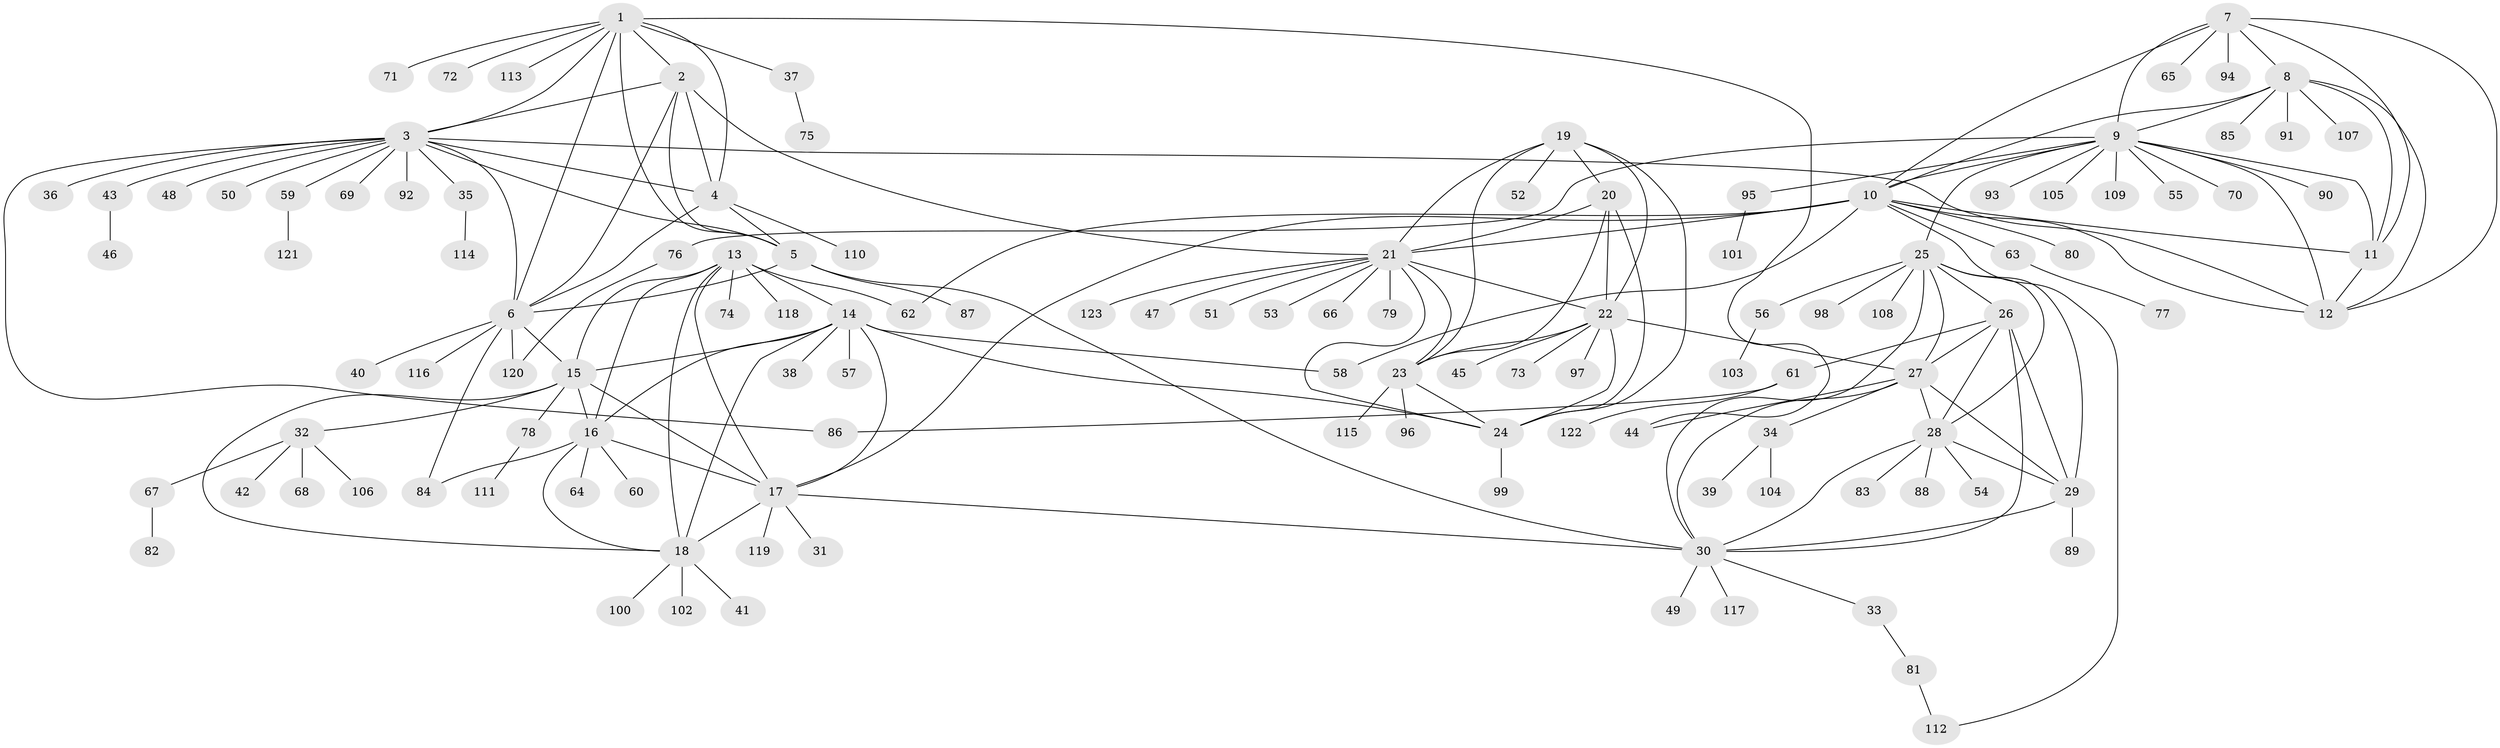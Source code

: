 // Generated by graph-tools (version 1.1) at 2025/37/03/09/25 02:37:16]
// undirected, 123 vertices, 185 edges
graph export_dot {
graph [start="1"]
  node [color=gray90,style=filled];
  1;
  2;
  3;
  4;
  5;
  6;
  7;
  8;
  9;
  10;
  11;
  12;
  13;
  14;
  15;
  16;
  17;
  18;
  19;
  20;
  21;
  22;
  23;
  24;
  25;
  26;
  27;
  28;
  29;
  30;
  31;
  32;
  33;
  34;
  35;
  36;
  37;
  38;
  39;
  40;
  41;
  42;
  43;
  44;
  45;
  46;
  47;
  48;
  49;
  50;
  51;
  52;
  53;
  54;
  55;
  56;
  57;
  58;
  59;
  60;
  61;
  62;
  63;
  64;
  65;
  66;
  67;
  68;
  69;
  70;
  71;
  72;
  73;
  74;
  75;
  76;
  77;
  78;
  79;
  80;
  81;
  82;
  83;
  84;
  85;
  86;
  87;
  88;
  89;
  90;
  91;
  92;
  93;
  94;
  95;
  96;
  97;
  98;
  99;
  100;
  101;
  102;
  103;
  104;
  105;
  106;
  107;
  108;
  109;
  110;
  111;
  112;
  113;
  114;
  115;
  116;
  117;
  118;
  119;
  120;
  121;
  122;
  123;
  1 -- 2;
  1 -- 3;
  1 -- 4;
  1 -- 5;
  1 -- 6;
  1 -- 37;
  1 -- 44;
  1 -- 71;
  1 -- 72;
  1 -- 113;
  2 -- 3;
  2 -- 4;
  2 -- 5;
  2 -- 6;
  2 -- 21;
  3 -- 4;
  3 -- 5;
  3 -- 6;
  3 -- 12;
  3 -- 35;
  3 -- 36;
  3 -- 43;
  3 -- 48;
  3 -- 50;
  3 -- 59;
  3 -- 69;
  3 -- 86;
  3 -- 92;
  4 -- 5;
  4 -- 6;
  4 -- 110;
  5 -- 6;
  5 -- 30;
  5 -- 87;
  6 -- 15;
  6 -- 40;
  6 -- 84;
  6 -- 116;
  6 -- 120;
  7 -- 8;
  7 -- 9;
  7 -- 10;
  7 -- 11;
  7 -- 12;
  7 -- 65;
  7 -- 94;
  8 -- 9;
  8 -- 10;
  8 -- 11;
  8 -- 12;
  8 -- 85;
  8 -- 91;
  8 -- 107;
  9 -- 10;
  9 -- 11;
  9 -- 12;
  9 -- 25;
  9 -- 55;
  9 -- 70;
  9 -- 76;
  9 -- 90;
  9 -- 93;
  9 -- 95;
  9 -- 105;
  9 -- 109;
  10 -- 11;
  10 -- 12;
  10 -- 17;
  10 -- 21;
  10 -- 58;
  10 -- 62;
  10 -- 63;
  10 -- 80;
  10 -- 112;
  11 -- 12;
  13 -- 14;
  13 -- 15;
  13 -- 16;
  13 -- 17;
  13 -- 18;
  13 -- 62;
  13 -- 74;
  13 -- 118;
  14 -- 15;
  14 -- 16;
  14 -- 17;
  14 -- 18;
  14 -- 24;
  14 -- 38;
  14 -- 57;
  14 -- 58;
  15 -- 16;
  15 -- 17;
  15 -- 18;
  15 -- 32;
  15 -- 78;
  16 -- 17;
  16 -- 18;
  16 -- 60;
  16 -- 64;
  16 -- 84;
  17 -- 18;
  17 -- 30;
  17 -- 31;
  17 -- 119;
  18 -- 41;
  18 -- 100;
  18 -- 102;
  19 -- 20;
  19 -- 21;
  19 -- 22;
  19 -- 23;
  19 -- 24;
  19 -- 52;
  20 -- 21;
  20 -- 22;
  20 -- 23;
  20 -- 24;
  21 -- 22;
  21 -- 23;
  21 -- 24;
  21 -- 47;
  21 -- 51;
  21 -- 53;
  21 -- 66;
  21 -- 79;
  21 -- 123;
  22 -- 23;
  22 -- 24;
  22 -- 27;
  22 -- 45;
  22 -- 73;
  22 -- 97;
  23 -- 24;
  23 -- 96;
  23 -- 115;
  24 -- 99;
  25 -- 26;
  25 -- 27;
  25 -- 28;
  25 -- 29;
  25 -- 30;
  25 -- 56;
  25 -- 98;
  25 -- 108;
  26 -- 27;
  26 -- 28;
  26 -- 29;
  26 -- 30;
  26 -- 61;
  27 -- 28;
  27 -- 29;
  27 -- 30;
  27 -- 34;
  27 -- 44;
  28 -- 29;
  28 -- 30;
  28 -- 54;
  28 -- 83;
  28 -- 88;
  29 -- 30;
  29 -- 89;
  30 -- 33;
  30 -- 49;
  30 -- 117;
  32 -- 42;
  32 -- 67;
  32 -- 68;
  32 -- 106;
  33 -- 81;
  34 -- 39;
  34 -- 104;
  35 -- 114;
  37 -- 75;
  43 -- 46;
  56 -- 103;
  59 -- 121;
  61 -- 86;
  61 -- 122;
  63 -- 77;
  67 -- 82;
  76 -- 120;
  78 -- 111;
  81 -- 112;
  95 -- 101;
}
